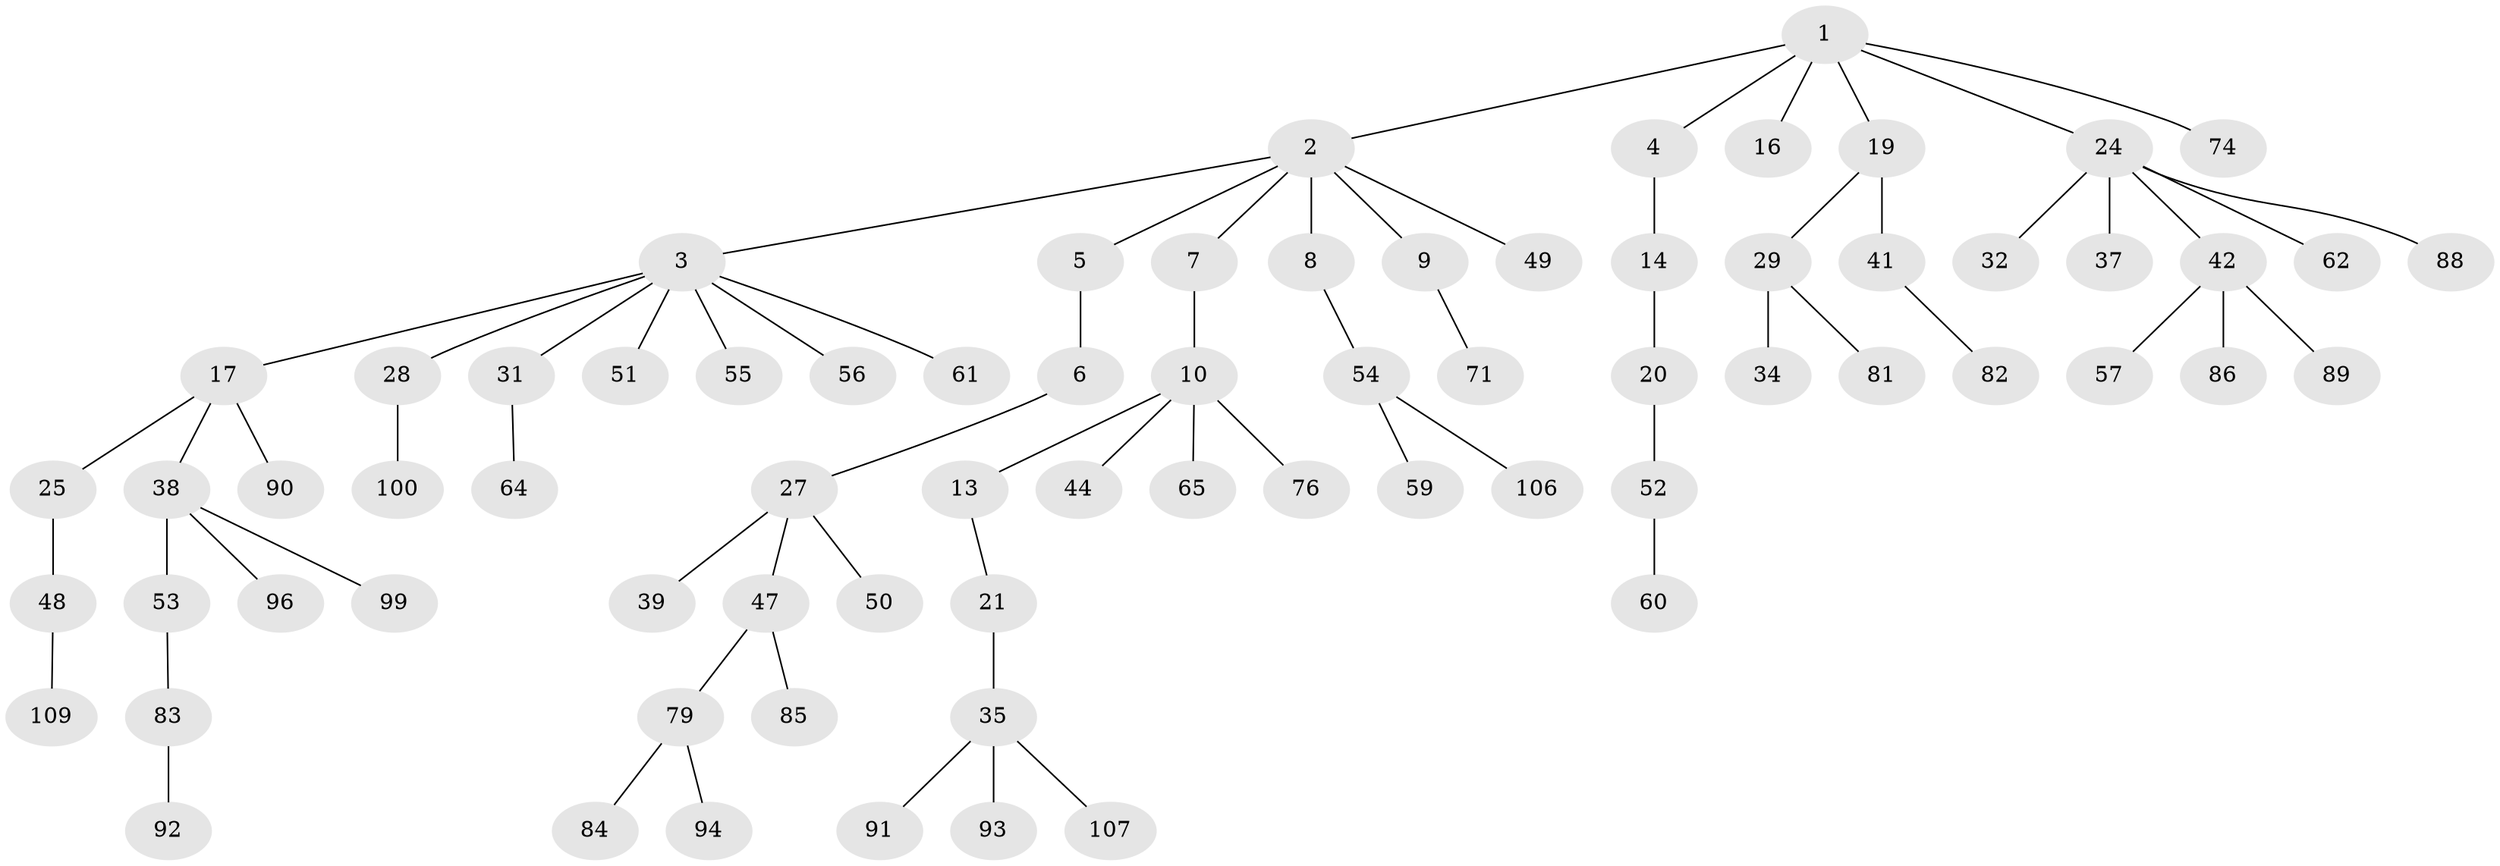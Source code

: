 // Generated by graph-tools (version 1.1) at 2025/52/02/27/25 19:52:12]
// undirected, 72 vertices, 71 edges
graph export_dot {
graph [start="1"]
  node [color=gray90,style=filled];
  1 [super="+15"];
  2 [super="+104"];
  3 [super="+12"];
  4;
  5;
  6 [super="+22"];
  7;
  8 [super="+18"];
  9 [super="+75"];
  10 [super="+11"];
  13 [super="+46"];
  14 [super="+43"];
  16 [super="+58"];
  17 [super="+23"];
  19 [super="+40"];
  20;
  21;
  24 [super="+36"];
  25 [super="+26"];
  27;
  28 [super="+30"];
  29 [super="+33"];
  31 [super="+45"];
  32;
  34;
  35 [super="+73"];
  37;
  38 [super="+63"];
  39;
  41 [super="+103"];
  42 [super="+69"];
  44;
  47 [super="+67"];
  48 [super="+78"];
  49 [super="+70"];
  50 [super="+66"];
  51 [super="+101"];
  52 [super="+105"];
  53 [super="+68"];
  54 [super="+77"];
  55;
  56;
  57;
  59 [super="+72"];
  60;
  61;
  62;
  64;
  65;
  71;
  74;
  76;
  79 [super="+80"];
  81;
  82 [super="+98"];
  83 [super="+87"];
  84;
  85 [super="+95"];
  86 [super="+108"];
  88;
  89;
  90;
  91;
  92;
  93 [super="+97"];
  94 [super="+102"];
  96;
  99;
  100;
  106;
  107;
  109;
  1 -- 2;
  1 -- 4;
  1 -- 16;
  1 -- 74;
  1 -- 24;
  1 -- 19;
  2 -- 3;
  2 -- 5;
  2 -- 7;
  2 -- 8;
  2 -- 9;
  2 -- 49;
  3 -- 28;
  3 -- 31;
  3 -- 55;
  3 -- 56;
  3 -- 61;
  3 -- 17;
  3 -- 51;
  4 -- 14;
  5 -- 6;
  6 -- 27;
  7 -- 10;
  8 -- 54;
  9 -- 71;
  10 -- 13;
  10 -- 65;
  10 -- 44;
  10 -- 76;
  13 -- 21;
  14 -- 20;
  17 -- 25;
  17 -- 90;
  17 -- 38;
  19 -- 29;
  19 -- 41;
  20 -- 52;
  21 -- 35;
  24 -- 32;
  24 -- 37;
  24 -- 42;
  24 -- 62;
  24 -- 88;
  25 -- 48;
  27 -- 39;
  27 -- 47;
  27 -- 50;
  28 -- 100;
  29 -- 34;
  29 -- 81;
  31 -- 64;
  35 -- 93;
  35 -- 107;
  35 -- 91;
  38 -- 53;
  38 -- 96;
  38 -- 99;
  41 -- 82;
  42 -- 57;
  42 -- 89;
  42 -- 86;
  47 -- 79;
  47 -- 85;
  48 -- 109;
  52 -- 60;
  53 -- 83;
  54 -- 59;
  54 -- 106;
  79 -- 84;
  79 -- 94;
  83 -- 92;
}
